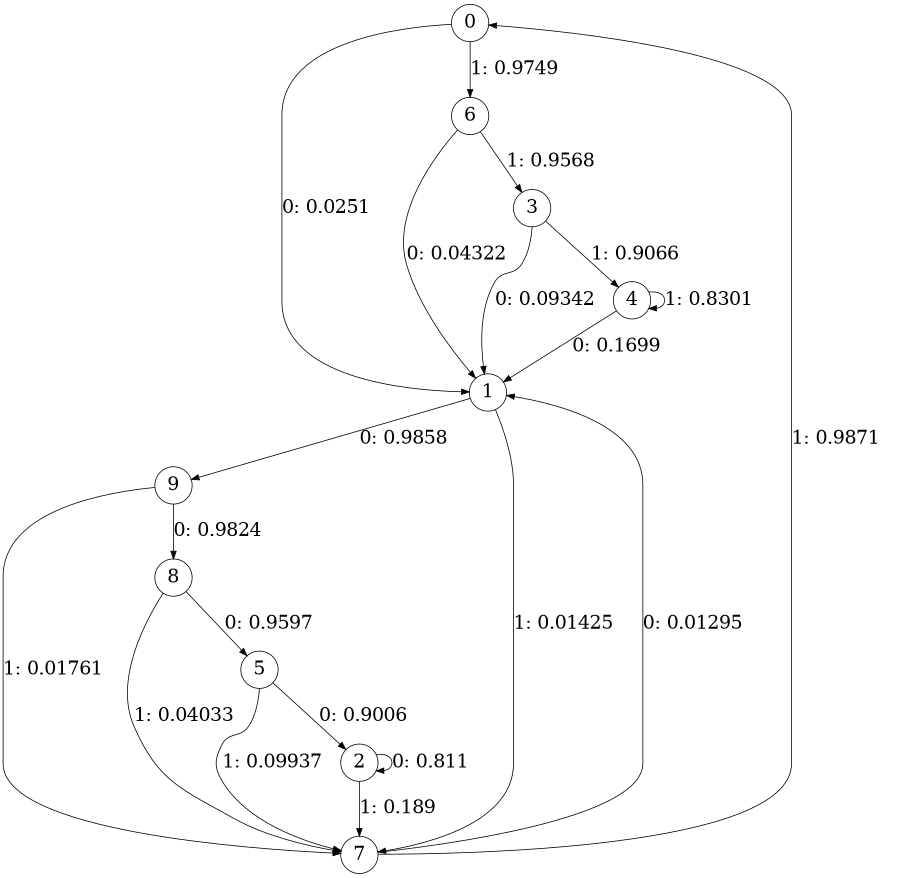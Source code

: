 digraph "ch4_both_short_L8" {
size = "6,8.5";
ratio = "fill";
node [shape = circle];
node [fontsize = 24];
edge [fontsize = 24];
0 -> 1 [label = "0: 0.0251   "];
0 -> 6 [label = "1: 0.9749   "];
1 -> 9 [label = "0: 0.9858   "];
1 -> 7 [label = "1: 0.01425  "];
2 -> 2 [label = "0: 0.811    "];
2 -> 7 [label = "1: 0.189    "];
3 -> 1 [label = "0: 0.09342  "];
3 -> 4 [label = "1: 0.9066   "];
4 -> 1 [label = "0: 0.1699   "];
4 -> 4 [label = "1: 0.8301   "];
5 -> 2 [label = "0: 0.9006   "];
5 -> 7 [label = "1: 0.09937  "];
6 -> 1 [label = "0: 0.04322  "];
6 -> 3 [label = "1: 0.9568   "];
7 -> 1 [label = "0: 0.01295  "];
7 -> 0 [label = "1: 0.9871   "];
8 -> 5 [label = "0: 0.9597   "];
8 -> 7 [label = "1: 0.04033  "];
9 -> 8 [label = "0: 0.9824   "];
9 -> 7 [label = "1: 0.01761  "];
}
